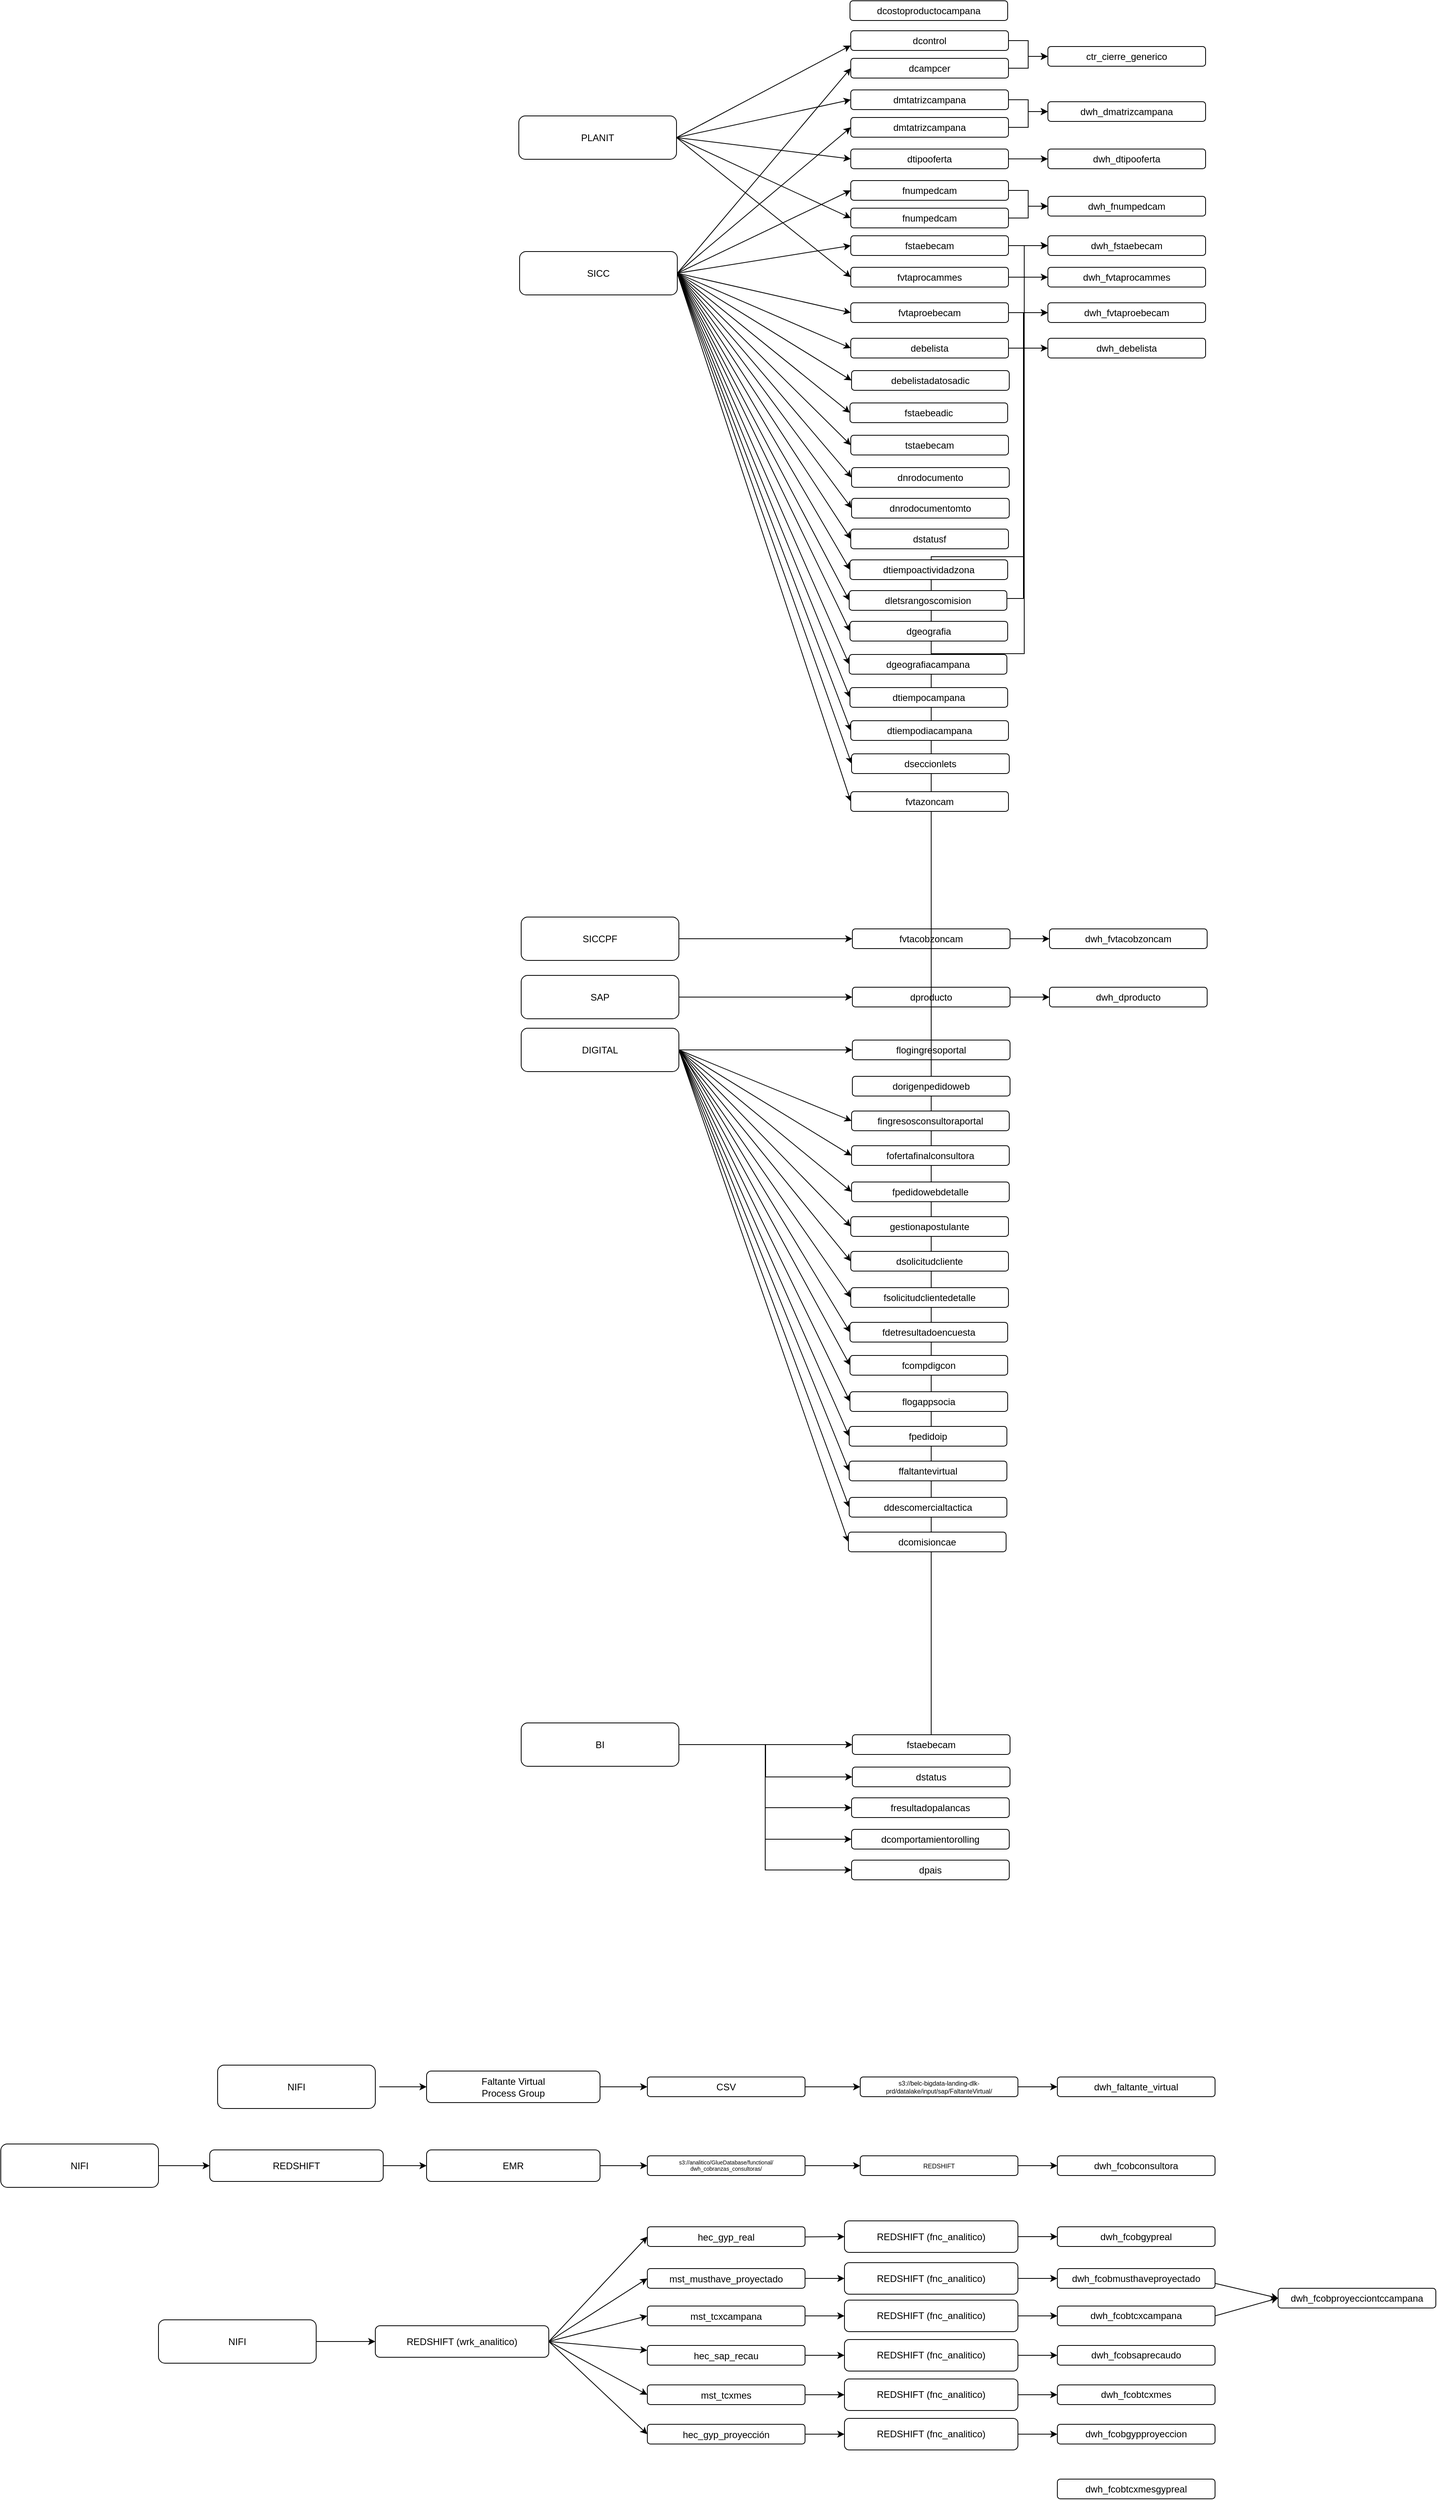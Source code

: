 <mxfile version="14.8.6" type="github">
  <diagram id="RJxsOXgO0sxVtNs_DjP9" name="Page-1">
    <mxGraphModel dx="3122" dy="1894" grid="0" gridSize="10" guides="0" tooltips="1" connect="1" arrows="1" fold="1" page="1" pageScale="1" pageWidth="850" pageHeight="1100" math="0" shadow="0">
      <root>
        <mxCell id="0" />
        <mxCell id="1" parent="0" />
        <mxCell id="1wuUmruYXVWHmOODGOpv-1" value="ctr_cierre_generico" style="rounded=1;whiteSpace=wrap;html=1;" parent="1" vertex="1">
          <mxGeometry x="430" y="20" width="200" height="25" as="geometry" />
        </mxCell>
        <mxCell id="1wuUmruYXVWHmOODGOpv-2" value="dwh_dmatrizcampana" style="rounded=1;whiteSpace=wrap;html=1;" parent="1" vertex="1">
          <mxGeometry x="430" y="90" width="200" height="25" as="geometry" />
        </mxCell>
        <mxCell id="1wuUmruYXVWHmOODGOpv-3" value="dwh_dproducto" style="rounded=1;whiteSpace=wrap;html=1;" parent="1" vertex="1">
          <mxGeometry x="432" y="1213" width="200" height="25" as="geometry" />
        </mxCell>
        <mxCell id="1wuUmruYXVWHmOODGOpv-4" value="dwh_dtipooferta" style="rounded=1;whiteSpace=wrap;html=1;" parent="1" vertex="1">
          <mxGeometry x="430" y="150" width="200" height="25" as="geometry" />
        </mxCell>
        <mxCell id="1wuUmruYXVWHmOODGOpv-5" value="dwh_faltante_virtual" style="rounded=1;whiteSpace=wrap;html=1;" parent="1" vertex="1">
          <mxGeometry x="442" y="2595" width="200" height="25" as="geometry" />
        </mxCell>
        <mxCell id="1wuUmruYXVWHmOODGOpv-6" value="dwh_fcobconsultora" style="rounded=1;whiteSpace=wrap;html=1;" parent="1" vertex="1">
          <mxGeometry x="442" y="2695" width="200" height="25" as="geometry" />
        </mxCell>
        <mxCell id="1wuUmruYXVWHmOODGOpv-8" value="dwh_fcobgypreal" style="rounded=1;whiteSpace=wrap;html=1;" parent="1" vertex="1">
          <mxGeometry x="442" y="2785" width="200" height="25" as="geometry" />
        </mxCell>
        <mxCell id="1wuUmruYXVWHmOODGOpv-9" value="dwh_fcobgypproyeccion" style="rounded=1;whiteSpace=wrap;html=1;" parent="1" vertex="1">
          <mxGeometry x="442" y="3035.5" width="200" height="25" as="geometry" />
        </mxCell>
        <mxCell id="1wuUmruYXVWHmOODGOpv-114" style="edgeStyle=none;rounded=0;orthogonalLoop=1;jettySize=auto;html=1;entryX=0;entryY=0.5;entryDx=0;entryDy=0;fontSize=12;exitX=1;exitY=0.75;exitDx=0;exitDy=0;" parent="1" source="1wuUmruYXVWHmOODGOpv-10" target="1wuUmruYXVWHmOODGOpv-12" edge="1">
          <mxGeometry relative="1" as="geometry" />
        </mxCell>
        <mxCell id="1wuUmruYXVWHmOODGOpv-10" value="dwh_fcobmusthaveproyectado" style="rounded=1;whiteSpace=wrap;html=1;" parent="1" vertex="1">
          <mxGeometry x="442" y="2838" width="200" height="25" as="geometry" />
        </mxCell>
        <mxCell id="1wuUmruYXVWHmOODGOpv-12" value="dwh_fcobproyecciontccampana" style="rounded=1;whiteSpace=wrap;html=1;" parent="1" vertex="1">
          <mxGeometry x="722" y="2863" width="200" height="25" as="geometry" />
        </mxCell>
        <mxCell id="1wuUmruYXVWHmOODGOpv-13" value="dwh_fcobsaprecaudo" style="rounded=1;whiteSpace=wrap;html=1;" parent="1" vertex="1">
          <mxGeometry x="442" y="2935.5" width="200" height="25" as="geometry" />
        </mxCell>
        <mxCell id="1wuUmruYXVWHmOODGOpv-113" style="edgeStyle=none;rounded=0;orthogonalLoop=1;jettySize=auto;html=1;entryX=0;entryY=0.5;entryDx=0;entryDy=0;fontSize=12;exitX=1;exitY=0.5;exitDx=0;exitDy=0;" parent="1" source="1wuUmruYXVWHmOODGOpv-15" target="1wuUmruYXVWHmOODGOpv-12" edge="1">
          <mxGeometry relative="1" as="geometry" />
        </mxCell>
        <mxCell id="1wuUmruYXVWHmOODGOpv-15" value="dwh_fcobtcxcampana" style="rounded=1;whiteSpace=wrap;html=1;" parent="1" vertex="1">
          <mxGeometry x="442" y="2885.5" width="200" height="25" as="geometry" />
        </mxCell>
        <mxCell id="1wuUmruYXVWHmOODGOpv-17" value="dwh_fcobtcxmes" style="rounded=1;whiteSpace=wrap;html=1;" parent="1" vertex="1">
          <mxGeometry x="442" y="2985.5" width="200" height="25" as="geometry" />
        </mxCell>
        <mxCell id="1wuUmruYXVWHmOODGOpv-18" value="dwh_fcobtcxmesgypreal" style="rounded=1;whiteSpace=wrap;html=1;" parent="1" vertex="1">
          <mxGeometry x="442" y="3105" width="200" height="25" as="geometry" />
        </mxCell>
        <mxCell id="1wuUmruYXVWHmOODGOpv-19" value="dwh_fnumpedcam" style="rounded=1;whiteSpace=wrap;html=1;" parent="1" vertex="1">
          <mxGeometry x="430" y="210" width="200" height="25" as="geometry" />
        </mxCell>
        <mxCell id="1wuUmruYXVWHmOODGOpv-20" value="dwh_fstaebecam" style="rounded=1;whiteSpace=wrap;html=1;" parent="1" vertex="1">
          <mxGeometry x="430" y="260" width="200" height="25" as="geometry" />
        </mxCell>
        <mxCell id="1wuUmruYXVWHmOODGOpv-21" value="dwh_fvtaprocammes" style="rounded=1;whiteSpace=wrap;html=1;" parent="1" vertex="1">
          <mxGeometry x="430" y="300" width="200" height="25" as="geometry" />
        </mxCell>
        <mxCell id="1wuUmruYXVWHmOODGOpv-22" value="dwh_fvtaproebecam" style="rounded=1;whiteSpace=wrap;html=1;" parent="1" vertex="1">
          <mxGeometry x="430" y="345" width="200" height="25" as="geometry" />
        </mxCell>
        <mxCell id="1wuUmruYXVWHmOODGOpv-30" style="edgeStyle=orthogonalEdgeStyle;rounded=0;orthogonalLoop=1;jettySize=auto;html=1;entryX=0;entryY=0.5;entryDx=0;entryDy=0;" parent="1" source="1wuUmruYXVWHmOODGOpv-24" target="1wuUmruYXVWHmOODGOpv-1" edge="1">
          <mxGeometry relative="1" as="geometry" />
        </mxCell>
        <mxCell id="1wuUmruYXVWHmOODGOpv-24" value="dcontrol" style="rounded=1;whiteSpace=wrap;html=1;" parent="1" vertex="1">
          <mxGeometry x="180" width="200" height="25" as="geometry" />
        </mxCell>
        <mxCell id="1wuUmruYXVWHmOODGOpv-31" style="edgeStyle=orthogonalEdgeStyle;rounded=0;orthogonalLoop=1;jettySize=auto;html=1;entryX=0;entryY=0.5;entryDx=0;entryDy=0;" parent="1" source="1wuUmruYXVWHmOODGOpv-25" target="1wuUmruYXVWHmOODGOpv-1" edge="1">
          <mxGeometry relative="1" as="geometry">
            <mxPoint x="420" y="48" as="targetPoint" />
          </mxGeometry>
        </mxCell>
        <mxCell id="1wuUmruYXVWHmOODGOpv-25" value="dcampcer" style="rounded=1;whiteSpace=wrap;html=1;" parent="1" vertex="1">
          <mxGeometry x="180" y="35" width="200" height="25" as="geometry" />
        </mxCell>
        <mxCell id="1wuUmruYXVWHmOODGOpv-47" style="edgeStyle=none;rounded=0;orthogonalLoop=1;jettySize=auto;html=1;entryX=0;entryY=0.75;entryDx=0;entryDy=0;exitX=1;exitY=0.5;exitDx=0;exitDy=0;" parent="1" source="1wuUmruYXVWHmOODGOpv-26" target="1wuUmruYXVWHmOODGOpv-24" edge="1">
          <mxGeometry relative="1" as="geometry" />
        </mxCell>
        <mxCell id="1wuUmruYXVWHmOODGOpv-48" style="edgeStyle=none;rounded=0;orthogonalLoop=1;jettySize=auto;html=1;entryX=0;entryY=0.5;entryDx=0;entryDy=0;exitX=1;exitY=0.5;exitDx=0;exitDy=0;" parent="1" source="1wuUmruYXVWHmOODGOpv-26" target="1wuUmruYXVWHmOODGOpv-27" edge="1">
          <mxGeometry relative="1" as="geometry" />
        </mxCell>
        <mxCell id="1wuUmruYXVWHmOODGOpv-49" style="edgeStyle=none;rounded=0;orthogonalLoop=1;jettySize=auto;html=1;entryX=0;entryY=0.5;entryDx=0;entryDy=0;exitX=1;exitY=0.5;exitDx=0;exitDy=0;" parent="1" source="1wuUmruYXVWHmOODGOpv-26" target="1wuUmruYXVWHmOODGOpv-29" edge="1">
          <mxGeometry relative="1" as="geometry" />
        </mxCell>
        <mxCell id="1wuUmruYXVWHmOODGOpv-50" style="edgeStyle=none;rounded=0;orthogonalLoop=1;jettySize=auto;html=1;entryX=0;entryY=0.5;entryDx=0;entryDy=0;exitX=1;exitY=0.5;exitDx=0;exitDy=0;" parent="1" source="1wuUmruYXVWHmOODGOpv-26" target="1wuUmruYXVWHmOODGOpv-37" edge="1">
          <mxGeometry relative="1" as="geometry" />
        </mxCell>
        <mxCell id="1wuUmruYXVWHmOODGOpv-51" style="edgeStyle=none;rounded=0;orthogonalLoop=1;jettySize=auto;html=1;entryX=0;entryY=0.5;entryDx=0;entryDy=0;exitX=1;exitY=0.5;exitDx=0;exitDy=0;" parent="1" source="1wuUmruYXVWHmOODGOpv-26" target="1wuUmruYXVWHmOODGOpv-43" edge="1">
          <mxGeometry relative="1" as="geometry" />
        </mxCell>
        <mxCell id="1wuUmruYXVWHmOODGOpv-26" value="PLANIT" style="rounded=1;whiteSpace=wrap;html=1;" parent="1" vertex="1">
          <mxGeometry x="-241" y="108" width="200" height="55" as="geometry" />
        </mxCell>
        <mxCell id="1wuUmruYXVWHmOODGOpv-32" style="edgeStyle=orthogonalEdgeStyle;rounded=0;orthogonalLoop=1;jettySize=auto;html=1;entryX=0;entryY=0.5;entryDx=0;entryDy=0;" parent="1" source="1wuUmruYXVWHmOODGOpv-27" target="1wuUmruYXVWHmOODGOpv-2" edge="1">
          <mxGeometry relative="1" as="geometry" />
        </mxCell>
        <mxCell id="1wuUmruYXVWHmOODGOpv-27" value="dmtatrizcampana" style="rounded=1;whiteSpace=wrap;html=1;" parent="1" vertex="1">
          <mxGeometry x="180" y="75" width="200" height="25" as="geometry" />
        </mxCell>
        <mxCell id="1wuUmruYXVWHmOODGOpv-34" style="edgeStyle=orthogonalEdgeStyle;rounded=0;orthogonalLoop=1;jettySize=auto;html=1;entryX=0;entryY=0.5;entryDx=0;entryDy=0;" parent="1" source="1wuUmruYXVWHmOODGOpv-28" target="1wuUmruYXVWHmOODGOpv-2" edge="1">
          <mxGeometry relative="1" as="geometry" />
        </mxCell>
        <mxCell id="1wuUmruYXVWHmOODGOpv-28" value="dmtatrizcampana" style="rounded=1;whiteSpace=wrap;html=1;" parent="1" vertex="1">
          <mxGeometry x="180" y="110" width="200" height="25" as="geometry" />
        </mxCell>
        <mxCell id="1wuUmruYXVWHmOODGOpv-35" value="" style="edgeStyle=orthogonalEdgeStyle;rounded=0;orthogonalLoop=1;jettySize=auto;html=1;" parent="1" source="1wuUmruYXVWHmOODGOpv-29" target="1wuUmruYXVWHmOODGOpv-4" edge="1">
          <mxGeometry relative="1" as="geometry" />
        </mxCell>
        <mxCell id="1wuUmruYXVWHmOODGOpv-29" value="dtipooferta" style="rounded=1;whiteSpace=wrap;html=1;" parent="1" vertex="1">
          <mxGeometry x="180" y="150" width="200" height="25" as="geometry" />
        </mxCell>
        <mxCell id="1wuUmruYXVWHmOODGOpv-38" style="edgeStyle=orthogonalEdgeStyle;rounded=0;orthogonalLoop=1;jettySize=auto;html=1;entryX=0;entryY=0.5;entryDx=0;entryDy=0;" parent="1" source="1wuUmruYXVWHmOODGOpv-36" target="1wuUmruYXVWHmOODGOpv-19" edge="1">
          <mxGeometry relative="1" as="geometry" />
        </mxCell>
        <mxCell id="1wuUmruYXVWHmOODGOpv-36" value="fnumpedcam" style="rounded=1;whiteSpace=wrap;html=1;" parent="1" vertex="1">
          <mxGeometry x="180" y="190" width="200" height="25" as="geometry" />
        </mxCell>
        <mxCell id="1wuUmruYXVWHmOODGOpv-40" style="edgeStyle=orthogonalEdgeStyle;rounded=0;orthogonalLoop=1;jettySize=auto;html=1;entryX=0;entryY=0.5;entryDx=0;entryDy=0;" parent="1" source="1wuUmruYXVWHmOODGOpv-37" target="1wuUmruYXVWHmOODGOpv-19" edge="1">
          <mxGeometry relative="1" as="geometry" />
        </mxCell>
        <mxCell id="1wuUmruYXVWHmOODGOpv-37" value="fnumpedcam" style="rounded=1;whiteSpace=wrap;html=1;" parent="1" vertex="1">
          <mxGeometry x="180" y="225" width="200" height="25" as="geometry" />
        </mxCell>
        <mxCell id="1wuUmruYXVWHmOODGOpv-42" style="edgeStyle=orthogonalEdgeStyle;rounded=0;orthogonalLoop=1;jettySize=auto;html=1;entryX=0;entryY=0.5;entryDx=0;entryDy=0;" parent="1" source="1wuUmruYXVWHmOODGOpv-41" target="1wuUmruYXVWHmOODGOpv-20" edge="1">
          <mxGeometry relative="1" as="geometry" />
        </mxCell>
        <mxCell id="1wuUmruYXVWHmOODGOpv-41" value="fstaebecam" style="rounded=1;whiteSpace=wrap;html=1;" parent="1" vertex="1">
          <mxGeometry x="180" y="260" width="200" height="25" as="geometry" />
        </mxCell>
        <mxCell id="1wuUmruYXVWHmOODGOpv-44" style="edgeStyle=orthogonalEdgeStyle;rounded=0;orthogonalLoop=1;jettySize=auto;html=1;entryX=0;entryY=0.5;entryDx=0;entryDy=0;" parent="1" source="1wuUmruYXVWHmOODGOpv-43" target="1wuUmruYXVWHmOODGOpv-21" edge="1">
          <mxGeometry relative="1" as="geometry" />
        </mxCell>
        <mxCell id="1wuUmruYXVWHmOODGOpv-43" value="fvtaprocammes" style="rounded=1;whiteSpace=wrap;html=1;" parent="1" vertex="1">
          <mxGeometry x="180" y="300" width="200" height="25" as="geometry" />
        </mxCell>
        <mxCell id="1wuUmruYXVWHmOODGOpv-46" style="edgeStyle=orthogonalEdgeStyle;rounded=0;orthogonalLoop=1;jettySize=auto;html=1;entryX=0;entryY=0.5;entryDx=0;entryDy=0;" parent="1" source="1wuUmruYXVWHmOODGOpv-45" target="1wuUmruYXVWHmOODGOpv-22" edge="1">
          <mxGeometry relative="1" as="geometry" />
        </mxCell>
        <mxCell id="1wuUmruYXVWHmOODGOpv-45" value="fvtaproebecam" style="rounded=1;whiteSpace=wrap;html=1;" parent="1" vertex="1">
          <mxGeometry x="180" y="345" width="200" height="25" as="geometry" />
        </mxCell>
        <mxCell id="HZBKHrXU-gOTQcwhLFMI-15" style="rounded=0;orthogonalLoop=1;jettySize=auto;html=1;entryX=0;entryY=0.5;entryDx=0;entryDy=0;exitX=1;exitY=0.5;exitDx=0;exitDy=0;" edge="1" parent="1" source="1wuUmruYXVWHmOODGOpv-52" target="HZBKHrXU-gOTQcwhLFMI-14">
          <mxGeometry relative="1" as="geometry" />
        </mxCell>
        <mxCell id="HZBKHrXU-gOTQcwhLFMI-17" style="rounded=0;orthogonalLoop=1;jettySize=auto;html=1;entryX=0;entryY=0.5;entryDx=0;entryDy=0;exitX=1;exitY=0.5;exitDx=0;exitDy=0;" edge="1" parent="1" source="1wuUmruYXVWHmOODGOpv-52" target="HZBKHrXU-gOTQcwhLFMI-16">
          <mxGeometry relative="1" as="geometry" />
        </mxCell>
        <mxCell id="HZBKHrXU-gOTQcwhLFMI-20" style="rounded=0;orthogonalLoop=1;jettySize=auto;html=1;entryX=0;entryY=0.5;entryDx=0;entryDy=0;exitX=1;exitY=0.5;exitDx=0;exitDy=0;" edge="1" parent="1" source="1wuUmruYXVWHmOODGOpv-52" target="HZBKHrXU-gOTQcwhLFMI-18">
          <mxGeometry relative="1" as="geometry" />
        </mxCell>
        <mxCell id="HZBKHrXU-gOTQcwhLFMI-21" style="rounded=0;orthogonalLoop=1;jettySize=auto;html=1;entryX=0;entryY=0.5;entryDx=0;entryDy=0;exitX=1;exitY=0.5;exitDx=0;exitDy=0;" edge="1" parent="1" source="1wuUmruYXVWHmOODGOpv-52" target="HZBKHrXU-gOTQcwhLFMI-19">
          <mxGeometry relative="1" as="geometry" />
        </mxCell>
        <mxCell id="HZBKHrXU-gOTQcwhLFMI-23" style="rounded=0;orthogonalLoop=1;jettySize=auto;html=1;entryX=0;entryY=0.5;entryDx=0;entryDy=0;exitX=1;exitY=0.5;exitDx=0;exitDy=0;" edge="1" parent="1" source="1wuUmruYXVWHmOODGOpv-52" target="HZBKHrXU-gOTQcwhLFMI-22">
          <mxGeometry relative="1" as="geometry" />
        </mxCell>
        <mxCell id="HZBKHrXU-gOTQcwhLFMI-25" style="rounded=0;orthogonalLoop=1;jettySize=auto;html=1;entryX=0;entryY=0.5;entryDx=0;entryDy=0;exitX=1;exitY=0.5;exitDx=0;exitDy=0;" edge="1" parent="1" source="1wuUmruYXVWHmOODGOpv-52" target="HZBKHrXU-gOTQcwhLFMI-24">
          <mxGeometry relative="1" as="geometry" />
        </mxCell>
        <mxCell id="HZBKHrXU-gOTQcwhLFMI-27" style="rounded=0;orthogonalLoop=1;jettySize=auto;html=1;entryX=0;entryY=0.5;entryDx=0;entryDy=0;exitX=1;exitY=0.5;exitDx=0;exitDy=0;" edge="1" parent="1" source="1wuUmruYXVWHmOODGOpv-52" target="HZBKHrXU-gOTQcwhLFMI-26">
          <mxGeometry relative="1" as="geometry" />
        </mxCell>
        <mxCell id="HZBKHrXU-gOTQcwhLFMI-29" style="rounded=0;orthogonalLoop=1;jettySize=auto;html=1;entryX=0;entryY=0.5;entryDx=0;entryDy=0;exitX=1;exitY=0.5;exitDx=0;exitDy=0;" edge="1" parent="1" source="1wuUmruYXVWHmOODGOpv-52" target="HZBKHrXU-gOTQcwhLFMI-28">
          <mxGeometry relative="1" as="geometry" />
        </mxCell>
        <mxCell id="HZBKHrXU-gOTQcwhLFMI-31" style="rounded=0;orthogonalLoop=1;jettySize=auto;html=1;entryX=0;entryY=0.5;entryDx=0;entryDy=0;exitX=1;exitY=0.5;exitDx=0;exitDy=0;" edge="1" parent="1" source="1wuUmruYXVWHmOODGOpv-52" target="HZBKHrXU-gOTQcwhLFMI-30">
          <mxGeometry relative="1" as="geometry" />
        </mxCell>
        <mxCell id="HZBKHrXU-gOTQcwhLFMI-33" style="rounded=0;orthogonalLoop=1;jettySize=auto;html=1;entryX=0;entryY=0.5;entryDx=0;entryDy=0;exitX=1;exitY=0.5;exitDx=0;exitDy=0;" edge="1" parent="1" source="1wuUmruYXVWHmOODGOpv-52" target="HZBKHrXU-gOTQcwhLFMI-32">
          <mxGeometry relative="1" as="geometry" />
        </mxCell>
        <mxCell id="HZBKHrXU-gOTQcwhLFMI-35" style="rounded=0;orthogonalLoop=1;jettySize=auto;html=1;entryX=0;entryY=0.5;entryDx=0;entryDy=0;exitX=1;exitY=0.5;exitDx=0;exitDy=0;" edge="1" parent="1" source="1wuUmruYXVWHmOODGOpv-52" target="HZBKHrXU-gOTQcwhLFMI-34">
          <mxGeometry relative="1" as="geometry" />
        </mxCell>
        <mxCell id="HZBKHrXU-gOTQcwhLFMI-37" style="rounded=0;orthogonalLoop=1;jettySize=auto;html=1;entryX=0;entryY=0.5;entryDx=0;entryDy=0;exitX=1;exitY=0.5;exitDx=0;exitDy=0;" edge="1" parent="1" source="1wuUmruYXVWHmOODGOpv-52" target="HZBKHrXU-gOTQcwhLFMI-36">
          <mxGeometry relative="1" as="geometry" />
        </mxCell>
        <mxCell id="HZBKHrXU-gOTQcwhLFMI-39" style="rounded=0;orthogonalLoop=1;jettySize=auto;html=1;entryX=0;entryY=0.5;entryDx=0;entryDy=0;exitX=1;exitY=0.5;exitDx=0;exitDy=0;" edge="1" parent="1" source="1wuUmruYXVWHmOODGOpv-52" target="HZBKHrXU-gOTQcwhLFMI-38">
          <mxGeometry relative="1" as="geometry" />
        </mxCell>
        <mxCell id="HZBKHrXU-gOTQcwhLFMI-41" style="rounded=0;orthogonalLoop=1;jettySize=auto;html=1;entryX=0;entryY=0.5;entryDx=0;entryDy=0;exitX=1;exitY=0.5;exitDx=0;exitDy=0;" edge="1" parent="1" source="1wuUmruYXVWHmOODGOpv-52" target="HZBKHrXU-gOTQcwhLFMI-40">
          <mxGeometry relative="1" as="geometry" />
        </mxCell>
        <mxCell id="HZBKHrXU-gOTQcwhLFMI-43" style="rounded=0;orthogonalLoop=1;jettySize=auto;html=1;entryX=0;entryY=0.5;entryDx=0;entryDy=0;exitX=1;exitY=0.5;exitDx=0;exitDy=0;" edge="1" parent="1" source="1wuUmruYXVWHmOODGOpv-52" target="1wuUmruYXVWHmOODGOpv-25">
          <mxGeometry relative="1" as="geometry" />
        </mxCell>
        <mxCell id="HZBKHrXU-gOTQcwhLFMI-44" style="rounded=0;orthogonalLoop=1;jettySize=auto;html=1;entryX=0;entryY=0.5;entryDx=0;entryDy=0;exitX=1;exitY=0.5;exitDx=0;exitDy=0;" edge="1" parent="1" source="1wuUmruYXVWHmOODGOpv-52" target="1wuUmruYXVWHmOODGOpv-28">
          <mxGeometry relative="1" as="geometry" />
        </mxCell>
        <mxCell id="HZBKHrXU-gOTQcwhLFMI-45" style="rounded=0;orthogonalLoop=1;jettySize=auto;html=1;entryX=0;entryY=0.5;entryDx=0;entryDy=0;exitX=1;exitY=0.5;exitDx=0;exitDy=0;" edge="1" parent="1" source="1wuUmruYXVWHmOODGOpv-52" target="1wuUmruYXVWHmOODGOpv-36">
          <mxGeometry relative="1" as="geometry" />
        </mxCell>
        <mxCell id="HZBKHrXU-gOTQcwhLFMI-46" style="rounded=0;orthogonalLoop=1;jettySize=auto;html=1;entryX=0;entryY=0.5;entryDx=0;entryDy=0;exitX=1;exitY=0.5;exitDx=0;exitDy=0;" edge="1" parent="1" source="1wuUmruYXVWHmOODGOpv-52" target="1wuUmruYXVWHmOODGOpv-41">
          <mxGeometry relative="1" as="geometry" />
        </mxCell>
        <mxCell id="HZBKHrXU-gOTQcwhLFMI-47" style="rounded=0;orthogonalLoop=1;jettySize=auto;html=1;entryX=0;entryY=0.5;entryDx=0;entryDy=0;exitX=1;exitY=0.5;exitDx=0;exitDy=0;" edge="1" parent="1" source="1wuUmruYXVWHmOODGOpv-52" target="1wuUmruYXVWHmOODGOpv-45">
          <mxGeometry relative="1" as="geometry" />
        </mxCell>
        <mxCell id="HZBKHrXU-gOTQcwhLFMI-48" style="rounded=0;orthogonalLoop=1;jettySize=auto;html=1;entryX=0;entryY=0.5;entryDx=0;entryDy=0;exitX=1;exitY=0.5;exitDx=0;exitDy=0;" edge="1" parent="1" source="1wuUmruYXVWHmOODGOpv-52" target="1wuUmruYXVWHmOODGOpv-88">
          <mxGeometry relative="1" as="geometry" />
        </mxCell>
        <mxCell id="1wuUmruYXVWHmOODGOpv-52" value="SICC" style="rounded=1;whiteSpace=wrap;html=1;" parent="1" vertex="1">
          <mxGeometry x="-240" y="280" width="200" height="55" as="geometry" />
        </mxCell>
        <mxCell id="1wuUmruYXVWHmOODGOpv-61" style="edgeStyle=none;rounded=0;orthogonalLoop=1;jettySize=auto;html=1;entryX=0;entryY=0.5;entryDx=0;entryDy=0;" parent="1" source="1wuUmruYXVWHmOODGOpv-58" target="1wuUmruYXVWHmOODGOpv-59" edge="1">
          <mxGeometry relative="1" as="geometry" />
        </mxCell>
        <mxCell id="1wuUmruYXVWHmOODGOpv-58" value="SAP" style="rounded=1;whiteSpace=wrap;html=1;" parent="1" vertex="1">
          <mxGeometry x="-238" y="1198" width="200" height="55" as="geometry" />
        </mxCell>
        <mxCell id="1wuUmruYXVWHmOODGOpv-60" style="edgeStyle=none;rounded=0;orthogonalLoop=1;jettySize=auto;html=1;entryX=0;entryY=0.5;entryDx=0;entryDy=0;" parent="1" source="1wuUmruYXVWHmOODGOpv-59" target="1wuUmruYXVWHmOODGOpv-3" edge="1">
          <mxGeometry relative="1" as="geometry" />
        </mxCell>
        <mxCell id="1wuUmruYXVWHmOODGOpv-59" value="dproducto" style="rounded=1;whiteSpace=wrap;html=1;" parent="1" vertex="1">
          <mxGeometry x="182" y="1213" width="200" height="25" as="geometry" />
        </mxCell>
        <mxCell id="1wuUmruYXVWHmOODGOpv-71" style="edgeStyle=none;rounded=0;orthogonalLoop=1;jettySize=auto;html=1;entryX=0;entryY=0.5;entryDx=0;entryDy=0;fontSize=12;" parent="1" edge="1">
          <mxGeometry relative="1" as="geometry">
            <mxPoint x="-418" y="2607.5" as="sourcePoint" />
            <mxPoint x="-358" y="2607.5" as="targetPoint" />
          </mxGeometry>
        </mxCell>
        <mxCell id="1wuUmruYXVWHmOODGOpv-62" value="NIFI" style="rounded=1;whiteSpace=wrap;html=1;" parent="1" vertex="1">
          <mxGeometry x="-623" y="2580" width="200" height="55" as="geometry" />
        </mxCell>
        <mxCell id="1wuUmruYXVWHmOODGOpv-66" style="edgeStyle=none;rounded=0;orthogonalLoop=1;jettySize=auto;html=1;entryX=0;entryY=0.5;entryDx=0;entryDy=0;fontSize=8;" parent="1" source="1wuUmruYXVWHmOODGOpv-63" target="1wuUmruYXVWHmOODGOpv-5" edge="1">
          <mxGeometry relative="1" as="geometry" />
        </mxCell>
        <mxCell id="1wuUmruYXVWHmOODGOpv-63" value="s3://belc-bigdata-landing-dlk-prd/datalake/input/sap/FaltanteVirtual/" style="rounded=1;whiteSpace=wrap;html=1;fontSize=8;" parent="1" vertex="1">
          <mxGeometry x="192" y="2595" width="200" height="25" as="geometry" />
        </mxCell>
        <mxCell id="1wuUmruYXVWHmOODGOpv-69" style="edgeStyle=none;rounded=0;orthogonalLoop=1;jettySize=auto;html=1;fontSize=12;" parent="1" target="1wuUmruYXVWHmOODGOpv-67" edge="1">
          <mxGeometry relative="1" as="geometry">
            <mxPoint x="-138" y="2607.5" as="sourcePoint" />
          </mxGeometry>
        </mxCell>
        <mxCell id="1wuUmruYXVWHmOODGOpv-65" value="&lt;div&gt;Faltante Virtual&lt;/div&gt;&lt;div&gt;Process Group&lt;/div&gt;" style="rounded=1;whiteSpace=wrap;html=1;" parent="1" vertex="1">
          <mxGeometry x="-358" y="2587.5" width="220" height="40" as="geometry" />
        </mxCell>
        <mxCell id="1wuUmruYXVWHmOODGOpv-68" style="edgeStyle=none;rounded=0;orthogonalLoop=1;jettySize=auto;html=1;entryX=0;entryY=0.5;entryDx=0;entryDy=0;fontSize=12;" parent="1" source="1wuUmruYXVWHmOODGOpv-67" target="1wuUmruYXVWHmOODGOpv-63" edge="1">
          <mxGeometry relative="1" as="geometry" />
        </mxCell>
        <mxCell id="1wuUmruYXVWHmOODGOpv-67" value="CSV" style="rounded=1;whiteSpace=wrap;html=1;fontSize=12;" parent="1" vertex="1">
          <mxGeometry x="-78" y="2595" width="200" height="25" as="geometry" />
        </mxCell>
        <mxCell id="1wuUmruYXVWHmOODGOpv-78" style="edgeStyle=none;rounded=0;orthogonalLoop=1;jettySize=auto;html=1;entryX=0;entryY=0.5;entryDx=0;entryDy=0;fontSize=12;" parent="1" source="1wuUmruYXVWHmOODGOpv-80" target="1wuUmruYXVWHmOODGOpv-76" edge="1">
          <mxGeometry relative="1" as="geometry" />
        </mxCell>
        <mxCell id="1wuUmruYXVWHmOODGOpv-83" style="edgeStyle=none;rounded=0;orthogonalLoop=1;jettySize=auto;html=1;fontSize=12;entryX=0;entryY=0.5;entryDx=0;entryDy=0;" parent="1" source="1wuUmruYXVWHmOODGOpv-74" target="1wuUmruYXVWHmOODGOpv-80" edge="1">
          <mxGeometry relative="1" as="geometry">
            <mxPoint x="-648" y="2707.5" as="targetPoint" />
          </mxGeometry>
        </mxCell>
        <mxCell id="1wuUmruYXVWHmOODGOpv-74" value="NIFI" style="rounded=1;whiteSpace=wrap;html=1;" parent="1" vertex="1">
          <mxGeometry x="-898" y="2680" width="200" height="55" as="geometry" />
        </mxCell>
        <mxCell id="1wuUmruYXVWHmOODGOpv-98" value="" style="edgeStyle=none;rounded=0;orthogonalLoop=1;jettySize=auto;html=1;fontSize=7;exitX=1;exitY=0.5;exitDx=0;exitDy=0;entryX=0;entryY=0.5;entryDx=0;entryDy=0;" parent="1" source="1wuUmruYXVWHmOODGOpv-75" target="1wuUmruYXVWHmOODGOpv-6" edge="1">
          <mxGeometry relative="1" as="geometry" />
        </mxCell>
        <mxCell id="1wuUmruYXVWHmOODGOpv-75" value="REDSHIFT" style="rounded=1;whiteSpace=wrap;html=1;fontSize=8;" parent="1" vertex="1">
          <mxGeometry x="192" y="2695" width="200" height="25" as="geometry" />
        </mxCell>
        <mxCell id="1wuUmruYXVWHmOODGOpv-79" style="edgeStyle=none;rounded=0;orthogonalLoop=1;jettySize=auto;html=1;entryX=0;entryY=0.5;entryDx=0;entryDy=0;fontSize=12;" parent="1" source="1wuUmruYXVWHmOODGOpv-76" target="1wuUmruYXVWHmOODGOpv-77" edge="1">
          <mxGeometry relative="1" as="geometry" />
        </mxCell>
        <mxCell id="1wuUmruYXVWHmOODGOpv-76" value="EMR" style="rounded=1;whiteSpace=wrap;html=1;" parent="1" vertex="1">
          <mxGeometry x="-358" y="2687.5" width="220" height="40" as="geometry" />
        </mxCell>
        <mxCell id="1wuUmruYXVWHmOODGOpv-84" style="edgeStyle=none;rounded=0;orthogonalLoop=1;jettySize=auto;html=1;entryX=0;entryY=0.5;entryDx=0;entryDy=0;fontSize=7;" parent="1" source="1wuUmruYXVWHmOODGOpv-77" target="1wuUmruYXVWHmOODGOpv-75" edge="1">
          <mxGeometry relative="1" as="geometry" />
        </mxCell>
        <mxCell id="1wuUmruYXVWHmOODGOpv-77" value="s3://analitico/GlueDatabase/functional/&#xa;dwh_cobranzas_consultoras/" style="rounded=1;fontSize=7;labelBorderColor=none;" parent="1" vertex="1">
          <mxGeometry x="-78" y="2695" width="200" height="25" as="geometry" />
        </mxCell>
        <mxCell id="1wuUmruYXVWHmOODGOpv-80" value="REDSHIFT" style="rounded=1;whiteSpace=wrap;html=1;" parent="1" vertex="1">
          <mxGeometry x="-633" y="2687.5" width="220" height="40" as="geometry" />
        </mxCell>
        <mxCell id="1wuUmruYXVWHmOODGOpv-86" value="dwh_debelista" style="rounded=1;whiteSpace=wrap;html=1;" parent="1" vertex="1">
          <mxGeometry x="430" y="390" width="200" height="25" as="geometry" />
        </mxCell>
        <mxCell id="1wuUmruYXVWHmOODGOpv-87" style="edgeStyle=orthogonalEdgeStyle;rounded=0;orthogonalLoop=1;jettySize=auto;html=1;entryX=0;entryY=0.5;entryDx=0;entryDy=0;" parent="1" source="1wuUmruYXVWHmOODGOpv-88" target="1wuUmruYXVWHmOODGOpv-86" edge="1">
          <mxGeometry relative="1" as="geometry" />
        </mxCell>
        <mxCell id="1wuUmruYXVWHmOODGOpv-88" value="debelista" style="rounded=1;whiteSpace=wrap;html=1;" parent="1" vertex="1">
          <mxGeometry x="180" y="390" width="200" height="25" as="geometry" />
        </mxCell>
        <mxCell id="1wuUmruYXVWHmOODGOpv-99" style="edgeStyle=none;rounded=0;orthogonalLoop=1;jettySize=auto;html=1;entryX=0;entryY=0.5;entryDx=0;entryDy=0;fontSize=12;exitX=1;exitY=0.5;exitDx=0;exitDy=0;" parent="1" source="1wuUmruYXVWHmOODGOpv-107" target="1wuUmruYXVWHmOODGOpv-108" edge="1">
          <mxGeometry relative="1" as="geometry">
            <mxPoint x="-108" y="2797.5" as="targetPoint" />
          </mxGeometry>
        </mxCell>
        <mxCell id="1wuUmruYXVWHmOODGOpv-100" style="edgeStyle=none;rounded=0;orthogonalLoop=1;jettySize=auto;html=1;fontSize=12;entryX=0;entryY=0.5;entryDx=0;entryDy=0;exitX=1;exitY=0.5;exitDx=0;exitDy=0;" parent="1" source="1wuUmruYXVWHmOODGOpv-101" target="1wuUmruYXVWHmOODGOpv-107" edge="1">
          <mxGeometry relative="1" as="geometry">
            <mxPoint x="-398" y="2797.5" as="targetPoint" />
          </mxGeometry>
        </mxCell>
        <mxCell id="1wuUmruYXVWHmOODGOpv-101" value="NIFI" style="rounded=1;whiteSpace=wrap;html=1;" parent="1" vertex="1">
          <mxGeometry x="-698" y="2903" width="200" height="55" as="geometry" />
        </mxCell>
        <mxCell id="1wuUmruYXVWHmOODGOpv-103" style="edgeStyle=none;rounded=0;orthogonalLoop=1;jettySize=auto;html=1;entryX=0;entryY=0.5;entryDx=0;entryDy=0;fontSize=12;" parent="1" edge="1">
          <mxGeometry relative="1" as="geometry">
            <mxPoint x="102" y="2798" as="sourcePoint" />
            <mxPoint x="172" y="2797.5" as="targetPoint" />
          </mxGeometry>
        </mxCell>
        <mxCell id="1wuUmruYXVWHmOODGOpv-138" style="edgeStyle=none;rounded=0;orthogonalLoop=1;jettySize=auto;html=1;entryX=0;entryY=0.5;entryDx=0;entryDy=0;fontSize=12;exitX=1;exitY=0.5;exitDx=0;exitDy=0;" parent="1" source="1wuUmruYXVWHmOODGOpv-107" target="1wuUmruYXVWHmOODGOpv-115" edge="1">
          <mxGeometry relative="1" as="geometry" />
        </mxCell>
        <mxCell id="1wuUmruYXVWHmOODGOpv-139" style="edgeStyle=none;rounded=0;orthogonalLoop=1;jettySize=auto;html=1;entryX=0;entryY=0.5;entryDx=0;entryDy=0;fontSize=12;exitX=1;exitY=0.5;exitDx=0;exitDy=0;" parent="1" source="1wuUmruYXVWHmOODGOpv-107" target="1wuUmruYXVWHmOODGOpv-120" edge="1">
          <mxGeometry relative="1" as="geometry" />
        </mxCell>
        <mxCell id="1wuUmruYXVWHmOODGOpv-140" style="edgeStyle=none;rounded=0;orthogonalLoop=1;jettySize=auto;html=1;entryX=0;entryY=0.25;entryDx=0;entryDy=0;fontSize=12;exitX=1;exitY=0.5;exitDx=0;exitDy=0;" parent="1" source="1wuUmruYXVWHmOODGOpv-107" target="1wuUmruYXVWHmOODGOpv-127" edge="1">
          <mxGeometry relative="1" as="geometry" />
        </mxCell>
        <mxCell id="1wuUmruYXVWHmOODGOpv-141" style="edgeStyle=none;rounded=0;orthogonalLoop=1;jettySize=auto;html=1;entryX=0;entryY=0.5;entryDx=0;entryDy=0;fontSize=12;exitX=1;exitY=0.5;exitDx=0;exitDy=0;" parent="1" source="1wuUmruYXVWHmOODGOpv-107" target="1wuUmruYXVWHmOODGOpv-131" edge="1">
          <mxGeometry relative="1" as="geometry">
            <mxPoint x="-188" y="2928" as="sourcePoint" />
          </mxGeometry>
        </mxCell>
        <mxCell id="1wuUmruYXVWHmOODGOpv-142" style="edgeStyle=none;rounded=0;orthogonalLoop=1;jettySize=auto;html=1;entryX=0;entryY=0.5;entryDx=0;entryDy=0;fontSize=12;exitX=1;exitY=0.5;exitDx=0;exitDy=0;" parent="1" source="1wuUmruYXVWHmOODGOpv-107" target="1wuUmruYXVWHmOODGOpv-135" edge="1">
          <mxGeometry relative="1" as="geometry" />
        </mxCell>
        <mxCell id="1wuUmruYXVWHmOODGOpv-107" value="REDSHIFT (wrk_analitico)" style="rounded=1;whiteSpace=wrap;html=1;" parent="1" vertex="1">
          <mxGeometry x="-423" y="2910.5" width="220" height="40" as="geometry" />
        </mxCell>
        <mxCell id="1wuUmruYXVWHmOODGOpv-108" value="hec_gyp_real" style="rounded=1;fontSize=12;labelBorderColor=none;" parent="1" vertex="1">
          <mxGeometry x="-78" y="2785" width="200" height="25" as="geometry" />
        </mxCell>
        <mxCell id="1wuUmruYXVWHmOODGOpv-112" style="edgeStyle=none;rounded=0;orthogonalLoop=1;jettySize=auto;html=1;entryX=0;entryY=0.5;entryDx=0;entryDy=0;fontSize=12;" parent="1" source="1wuUmruYXVWHmOODGOpv-111" target="1wuUmruYXVWHmOODGOpv-8" edge="1">
          <mxGeometry relative="1" as="geometry" />
        </mxCell>
        <mxCell id="1wuUmruYXVWHmOODGOpv-111" value="REDSHIFT (fnc_analitico)" style="rounded=1;whiteSpace=wrap;html=1;" parent="1" vertex="1">
          <mxGeometry x="172" y="2777.5" width="220" height="40" as="geometry" />
        </mxCell>
        <mxCell id="1wuUmruYXVWHmOODGOpv-117" style="edgeStyle=none;rounded=0;orthogonalLoop=1;jettySize=auto;html=1;entryX=0;entryY=0.5;entryDx=0;entryDy=0;fontSize=12;" parent="1" source="1wuUmruYXVWHmOODGOpv-115" target="1wuUmruYXVWHmOODGOpv-116" edge="1">
          <mxGeometry relative="1" as="geometry" />
        </mxCell>
        <mxCell id="1wuUmruYXVWHmOODGOpv-115" value="mst_musthave_proyectado" style="rounded=1;fontSize=12;labelBackgroundColor=none;labelBorderColor=none;" parent="1" vertex="1">
          <mxGeometry x="-78" y="2838" width="200" height="25" as="geometry" />
        </mxCell>
        <mxCell id="1wuUmruYXVWHmOODGOpv-118" style="edgeStyle=none;rounded=0;orthogonalLoop=1;jettySize=auto;html=1;entryX=0;entryY=0.5;entryDx=0;entryDy=0;fontSize=12;" parent="1" source="1wuUmruYXVWHmOODGOpv-116" target="1wuUmruYXVWHmOODGOpv-10" edge="1">
          <mxGeometry relative="1" as="geometry" />
        </mxCell>
        <mxCell id="1wuUmruYXVWHmOODGOpv-116" value="REDSHIFT (fnc_analitico)" style="rounded=1;whiteSpace=wrap;html=1;" parent="1" vertex="1">
          <mxGeometry x="172" y="2830.5" width="220" height="40" as="geometry" />
        </mxCell>
        <mxCell id="1wuUmruYXVWHmOODGOpv-119" style="edgeStyle=none;rounded=0;orthogonalLoop=1;jettySize=auto;html=1;entryX=0;entryY=0.5;entryDx=0;entryDy=0;fontSize=12;" parent="1" source="1wuUmruYXVWHmOODGOpv-120" target="1wuUmruYXVWHmOODGOpv-122" edge="1">
          <mxGeometry relative="1" as="geometry" />
        </mxCell>
        <mxCell id="1wuUmruYXVWHmOODGOpv-120" value="mst_tcxcampana" style="rounded=1;fontSize=12;labelBackgroundColor=none;labelBorderColor=none;" parent="1" vertex="1">
          <mxGeometry x="-78" y="2885.5" width="200" height="25" as="geometry" />
        </mxCell>
        <mxCell id="1wuUmruYXVWHmOODGOpv-121" style="edgeStyle=none;rounded=0;orthogonalLoop=1;jettySize=auto;html=1;entryX=0;entryY=0.5;entryDx=0;entryDy=0;fontSize=12;" parent="1" source="1wuUmruYXVWHmOODGOpv-122" edge="1">
          <mxGeometry relative="1" as="geometry">
            <mxPoint x="442" y="2898" as="targetPoint" />
          </mxGeometry>
        </mxCell>
        <mxCell id="1wuUmruYXVWHmOODGOpv-122" value="REDSHIFT (fnc_analitico)" style="rounded=1;whiteSpace=wrap;html=1;" parent="1" vertex="1">
          <mxGeometry x="172" y="2878" width="220" height="40" as="geometry" />
        </mxCell>
        <mxCell id="1wuUmruYXVWHmOODGOpv-126" style="edgeStyle=none;rounded=0;orthogonalLoop=1;jettySize=auto;html=1;entryX=0;entryY=0.5;entryDx=0;entryDy=0;fontSize=12;" parent="1" source="1wuUmruYXVWHmOODGOpv-127" target="1wuUmruYXVWHmOODGOpv-129" edge="1">
          <mxGeometry relative="1" as="geometry" />
        </mxCell>
        <mxCell id="1wuUmruYXVWHmOODGOpv-127" value="hec_sap_recau" style="rounded=1;fontSize=12;labelBackgroundColor=none;labelBorderColor=none;" parent="1" vertex="1">
          <mxGeometry x="-78" y="2935.5" width="200" height="25" as="geometry" />
        </mxCell>
        <mxCell id="1wuUmruYXVWHmOODGOpv-128" style="edgeStyle=none;rounded=0;orthogonalLoop=1;jettySize=auto;html=1;entryX=0;entryY=0.5;entryDx=0;entryDy=0;fontSize=12;" parent="1" source="1wuUmruYXVWHmOODGOpv-129" edge="1">
          <mxGeometry relative="1" as="geometry">
            <mxPoint x="442" y="2948" as="targetPoint" />
          </mxGeometry>
        </mxCell>
        <mxCell id="1wuUmruYXVWHmOODGOpv-129" value="REDSHIFT (fnc_analitico)" style="rounded=1;whiteSpace=wrap;html=1;" parent="1" vertex="1">
          <mxGeometry x="172" y="2928" width="220" height="40" as="geometry" />
        </mxCell>
        <mxCell id="1wuUmruYXVWHmOODGOpv-130" style="edgeStyle=none;rounded=0;orthogonalLoop=1;jettySize=auto;html=1;entryX=0;entryY=0.5;entryDx=0;entryDy=0;fontSize=12;" parent="1" source="1wuUmruYXVWHmOODGOpv-131" target="1wuUmruYXVWHmOODGOpv-133" edge="1">
          <mxGeometry relative="1" as="geometry" />
        </mxCell>
        <mxCell id="1wuUmruYXVWHmOODGOpv-131" value="mst_tcxmes" style="rounded=1;fontSize=12;labelBackgroundColor=none;labelBorderColor=none;" parent="1" vertex="1">
          <mxGeometry x="-78" y="2985.5" width="200" height="25" as="geometry" />
        </mxCell>
        <mxCell id="1wuUmruYXVWHmOODGOpv-132" style="edgeStyle=none;rounded=0;orthogonalLoop=1;jettySize=auto;html=1;entryX=0;entryY=0.5;entryDx=0;entryDy=0;fontSize=12;" parent="1" source="1wuUmruYXVWHmOODGOpv-133" edge="1">
          <mxGeometry relative="1" as="geometry">
            <mxPoint x="442" y="2998" as="targetPoint" />
          </mxGeometry>
        </mxCell>
        <mxCell id="1wuUmruYXVWHmOODGOpv-133" value="REDSHIFT (fnc_analitico)" style="rounded=1;whiteSpace=wrap;html=1;" parent="1" vertex="1">
          <mxGeometry x="172" y="2978" width="220" height="40" as="geometry" />
        </mxCell>
        <mxCell id="1wuUmruYXVWHmOODGOpv-134" style="edgeStyle=none;rounded=0;orthogonalLoop=1;jettySize=auto;html=1;entryX=0;entryY=0.5;entryDx=0;entryDy=0;fontSize=12;" parent="1" source="1wuUmruYXVWHmOODGOpv-135" target="1wuUmruYXVWHmOODGOpv-137" edge="1">
          <mxGeometry relative="1" as="geometry" />
        </mxCell>
        <mxCell id="1wuUmruYXVWHmOODGOpv-135" value="hec_gyp_proyección" style="rounded=1;fontSize=12;labelBackgroundColor=none;labelBorderColor=none;" parent="1" vertex="1">
          <mxGeometry x="-78" y="3035.5" width="200" height="25" as="geometry" />
        </mxCell>
        <mxCell id="1wuUmruYXVWHmOODGOpv-136" style="edgeStyle=none;rounded=0;orthogonalLoop=1;jettySize=auto;html=1;entryX=0;entryY=0.5;entryDx=0;entryDy=0;fontSize=12;" parent="1" source="1wuUmruYXVWHmOODGOpv-137" edge="1">
          <mxGeometry relative="1" as="geometry">
            <mxPoint x="442" y="3048" as="targetPoint" />
          </mxGeometry>
        </mxCell>
        <mxCell id="1wuUmruYXVWHmOODGOpv-137" value="REDSHIFT (fnc_analitico)" style="rounded=1;whiteSpace=wrap;html=1;" parent="1" vertex="1">
          <mxGeometry x="172" y="3028" width="220" height="40" as="geometry" />
        </mxCell>
        <mxCell id="HZBKHrXU-gOTQcwhLFMI-68" style="edgeStyle=none;rounded=0;orthogonalLoop=1;jettySize=auto;html=1;entryX=0;entryY=0.5;entryDx=0;entryDy=0;exitX=1;exitY=0.5;exitDx=0;exitDy=0;" edge="1" parent="1" source="NJMOyIMlu2et5LbDtI8v-3" target="HZBKHrXU-gOTQcwhLFMI-50">
          <mxGeometry relative="1" as="geometry">
            <mxPoint x="-32" y="1298" as="sourcePoint" />
          </mxGeometry>
        </mxCell>
        <mxCell id="HZBKHrXU-gOTQcwhLFMI-69" style="edgeStyle=none;rounded=0;orthogonalLoop=1;jettySize=auto;html=1;" edge="1" parent="1" source="NJMOyIMlu2et5LbDtI8v-3" target="NJMOyIMlu2et5LbDtI8v-5">
          <mxGeometry relative="1" as="geometry" />
        </mxCell>
        <mxCell id="HZBKHrXU-gOTQcwhLFMI-70" style="edgeStyle=none;rounded=0;orthogonalLoop=1;jettySize=auto;html=1;entryX=0;entryY=0.5;entryDx=0;entryDy=0;exitX=1;exitY=0.5;exitDx=0;exitDy=0;" edge="1" parent="1" source="NJMOyIMlu2et5LbDtI8v-3" target="HZBKHrXU-gOTQcwhLFMI-52">
          <mxGeometry relative="1" as="geometry" />
        </mxCell>
        <mxCell id="HZBKHrXU-gOTQcwhLFMI-71" style="edgeStyle=none;rounded=0;orthogonalLoop=1;jettySize=auto;html=1;entryX=0;entryY=0.5;entryDx=0;entryDy=0;exitX=1;exitY=0.5;exitDx=0;exitDy=0;" edge="1" parent="1" source="NJMOyIMlu2et5LbDtI8v-3" target="HZBKHrXU-gOTQcwhLFMI-53">
          <mxGeometry relative="1" as="geometry" />
        </mxCell>
        <mxCell id="HZBKHrXU-gOTQcwhLFMI-72" style="edgeStyle=none;rounded=0;orthogonalLoop=1;jettySize=auto;html=1;entryX=0;entryY=0.5;entryDx=0;entryDy=0;exitX=1;exitY=0.5;exitDx=0;exitDy=0;" edge="1" parent="1" source="NJMOyIMlu2et5LbDtI8v-3" target="HZBKHrXU-gOTQcwhLFMI-54">
          <mxGeometry relative="1" as="geometry" />
        </mxCell>
        <mxCell id="HZBKHrXU-gOTQcwhLFMI-73" style="edgeStyle=none;rounded=0;orthogonalLoop=1;jettySize=auto;html=1;entryX=0;entryY=0.5;entryDx=0;entryDy=0;exitX=1;exitY=0.5;exitDx=0;exitDy=0;" edge="1" parent="1" source="NJMOyIMlu2et5LbDtI8v-3" target="HZBKHrXU-gOTQcwhLFMI-56">
          <mxGeometry relative="1" as="geometry" />
        </mxCell>
        <mxCell id="HZBKHrXU-gOTQcwhLFMI-74" style="edgeStyle=none;rounded=0;orthogonalLoop=1;jettySize=auto;html=1;entryX=0;entryY=0.5;entryDx=0;entryDy=0;exitX=1;exitY=0.5;exitDx=0;exitDy=0;" edge="1" parent="1" source="NJMOyIMlu2et5LbDtI8v-3" target="HZBKHrXU-gOTQcwhLFMI-57">
          <mxGeometry relative="1" as="geometry" />
        </mxCell>
        <mxCell id="HZBKHrXU-gOTQcwhLFMI-75" style="edgeStyle=none;rounded=0;orthogonalLoop=1;jettySize=auto;html=1;entryX=0;entryY=0.5;entryDx=0;entryDy=0;exitX=1.009;exitY=0.522;exitDx=0;exitDy=0;exitPerimeter=0;" edge="1" parent="1" source="NJMOyIMlu2et5LbDtI8v-3" target="HZBKHrXU-gOTQcwhLFMI-58">
          <mxGeometry relative="1" as="geometry" />
        </mxCell>
        <mxCell id="HZBKHrXU-gOTQcwhLFMI-76" style="edgeStyle=none;rounded=0;orthogonalLoop=1;jettySize=auto;html=1;entryX=0;entryY=0.5;entryDx=0;entryDy=0;exitX=1;exitY=0.5;exitDx=0;exitDy=0;" edge="1" parent="1" source="NJMOyIMlu2et5LbDtI8v-3" target="HZBKHrXU-gOTQcwhLFMI-60">
          <mxGeometry relative="1" as="geometry" />
        </mxCell>
        <mxCell id="HZBKHrXU-gOTQcwhLFMI-77" style="edgeStyle=none;rounded=0;orthogonalLoop=1;jettySize=auto;html=1;entryX=0;entryY=0.5;entryDx=0;entryDy=0;exitX=1;exitY=0.5;exitDx=0;exitDy=0;" edge="1" parent="1" source="NJMOyIMlu2et5LbDtI8v-3" target="HZBKHrXU-gOTQcwhLFMI-61">
          <mxGeometry relative="1" as="geometry" />
        </mxCell>
        <mxCell id="HZBKHrXU-gOTQcwhLFMI-78" style="edgeStyle=none;rounded=0;orthogonalLoop=1;jettySize=auto;html=1;entryX=0;entryY=0.5;entryDx=0;entryDy=0;exitX=1;exitY=0.5;exitDx=0;exitDy=0;" edge="1" parent="1" source="NJMOyIMlu2et5LbDtI8v-3" target="HZBKHrXU-gOTQcwhLFMI-62">
          <mxGeometry relative="1" as="geometry" />
        </mxCell>
        <mxCell id="HZBKHrXU-gOTQcwhLFMI-79" style="edgeStyle=none;rounded=0;orthogonalLoop=1;jettySize=auto;html=1;entryX=0;entryY=0.5;entryDx=0;entryDy=0;exitX=1;exitY=0.5;exitDx=0;exitDy=0;" edge="1" parent="1" source="NJMOyIMlu2et5LbDtI8v-3" target="HZBKHrXU-gOTQcwhLFMI-64">
          <mxGeometry relative="1" as="geometry" />
        </mxCell>
        <mxCell id="HZBKHrXU-gOTQcwhLFMI-80" style="edgeStyle=none;rounded=0;orthogonalLoop=1;jettySize=auto;html=1;entryX=0;entryY=0.5;entryDx=0;entryDy=0;exitX=1;exitY=0.5;exitDx=0;exitDy=0;" edge="1" parent="1" source="NJMOyIMlu2et5LbDtI8v-3" target="HZBKHrXU-gOTQcwhLFMI-65">
          <mxGeometry relative="1" as="geometry" />
        </mxCell>
        <mxCell id="HZBKHrXU-gOTQcwhLFMI-81" style="edgeStyle=none;rounded=0;orthogonalLoop=1;jettySize=auto;html=1;entryX=0;entryY=0.5;entryDx=0;entryDy=0;exitX=1;exitY=0.5;exitDx=0;exitDy=0;" edge="1" parent="1" source="NJMOyIMlu2et5LbDtI8v-3" target="HZBKHrXU-gOTQcwhLFMI-66">
          <mxGeometry relative="1" as="geometry" />
        </mxCell>
        <mxCell id="NJMOyIMlu2et5LbDtI8v-3" value="DIGITAL" style="rounded=1;whiteSpace=wrap;html=1;" parent="1" vertex="1">
          <mxGeometry x="-238" y="1265" width="200" height="55" as="geometry" />
        </mxCell>
        <mxCell id="NJMOyIMlu2et5LbDtI8v-6" style="edgeStyle=orthogonalEdgeStyle;rounded=0;orthogonalLoop=1;jettySize=auto;html=1;entryX=0;entryY=0.5;entryDx=0;entryDy=0;" parent="1" source="NJMOyIMlu2et5LbDtI8v-5" target="1wuUmruYXVWHmOODGOpv-20" edge="1">
          <mxGeometry relative="1" as="geometry">
            <Array as="points">
              <mxPoint x="400" y="667" />
              <mxPoint x="400" y="273" />
            </Array>
          </mxGeometry>
        </mxCell>
        <mxCell id="NJMOyIMlu2et5LbDtI8v-5" value="flogingresoportal" style="rounded=1;whiteSpace=wrap;html=1;" parent="1" vertex="1">
          <mxGeometry x="182" y="1280" width="200" height="25" as="geometry" />
        </mxCell>
        <mxCell id="NJMOyIMlu2et5LbDtI8v-7" style="edgeStyle=none;rounded=0;orthogonalLoop=1;jettySize=auto;html=1;entryX=0;entryY=0.5;entryDx=0;entryDy=0;" parent="1" source="NJMOyIMlu2et5LbDtI8v-8" target="NJMOyIMlu2et5LbDtI8v-9" edge="1">
          <mxGeometry relative="1" as="geometry" />
        </mxCell>
        <mxCell id="HZBKHrXU-gOTQcwhLFMI-10" style="edgeStyle=orthogonalEdgeStyle;rounded=0;orthogonalLoop=1;jettySize=auto;html=1;entryX=0;entryY=0.5;entryDx=0;entryDy=0;" edge="1" parent="1" source="NJMOyIMlu2et5LbDtI8v-8" target="HZBKHrXU-gOTQcwhLFMI-2">
          <mxGeometry relative="1" as="geometry" />
        </mxCell>
        <mxCell id="HZBKHrXU-gOTQcwhLFMI-11" style="edgeStyle=orthogonalEdgeStyle;rounded=0;orthogonalLoop=1;jettySize=auto;html=1;entryX=0;entryY=0.5;entryDx=0;entryDy=0;" edge="1" parent="1" source="NJMOyIMlu2et5LbDtI8v-8" target="HZBKHrXU-gOTQcwhLFMI-4">
          <mxGeometry relative="1" as="geometry" />
        </mxCell>
        <mxCell id="HZBKHrXU-gOTQcwhLFMI-12" style="edgeStyle=orthogonalEdgeStyle;rounded=0;orthogonalLoop=1;jettySize=auto;html=1;entryX=0;entryY=0.5;entryDx=0;entryDy=0;" edge="1" parent="1" source="NJMOyIMlu2et5LbDtI8v-8" target="HZBKHrXU-gOTQcwhLFMI-3">
          <mxGeometry relative="1" as="geometry" />
        </mxCell>
        <mxCell id="HZBKHrXU-gOTQcwhLFMI-13" style="edgeStyle=orthogonalEdgeStyle;rounded=0;orthogonalLoop=1;jettySize=auto;html=1;entryX=0;entryY=0.5;entryDx=0;entryDy=0;" edge="1" parent="1" source="NJMOyIMlu2et5LbDtI8v-8" target="HZBKHrXU-gOTQcwhLFMI-5">
          <mxGeometry relative="1" as="geometry" />
        </mxCell>
        <mxCell id="NJMOyIMlu2et5LbDtI8v-8" value="BI" style="rounded=1;whiteSpace=wrap;html=1;" parent="1" vertex="1">
          <mxGeometry x="-238" y="2146" width="200" height="55" as="geometry" />
        </mxCell>
        <mxCell id="N2-1pm0XsO8ft6QqIfaM-2" style="edgeStyle=orthogonalEdgeStyle;rounded=0;orthogonalLoop=1;jettySize=auto;html=1;entryX=0;entryY=0.5;entryDx=0;entryDy=0;" parent="1" source="NJMOyIMlu2et5LbDtI8v-9" target="1wuUmruYXVWHmOODGOpv-20" edge="1">
          <mxGeometry relative="1" as="geometry">
            <Array as="points">
              <mxPoint x="400" y="790" />
              <mxPoint x="400" y="272" />
            </Array>
          </mxGeometry>
        </mxCell>
        <mxCell id="NJMOyIMlu2et5LbDtI8v-9" value="fstaebecam" style="rounded=1;whiteSpace=wrap;html=1;" parent="1" vertex="1">
          <mxGeometry x="182" y="2161" width="200" height="25" as="geometry" />
        </mxCell>
        <mxCell id="CRPI-oqAdQSzKJL0O-IU-2" value="dwh_fvtacobzoncam" style="rounded=1;whiteSpace=wrap;html=1;" parent="1" vertex="1">
          <mxGeometry x="432" y="1139" width="200" height="25" as="geometry" />
        </mxCell>
        <mxCell id="CRPI-oqAdQSzKJL0O-IU-3" style="edgeStyle=none;rounded=0;orthogonalLoop=1;jettySize=auto;html=1;entryX=0;entryY=0.5;entryDx=0;entryDy=0;" parent="1" source="CRPI-oqAdQSzKJL0O-IU-4" target="CRPI-oqAdQSzKJL0O-IU-6" edge="1">
          <mxGeometry relative="1" as="geometry" />
        </mxCell>
        <mxCell id="CRPI-oqAdQSzKJL0O-IU-4" value="SICCPF" style="rounded=1;whiteSpace=wrap;html=1;" parent="1" vertex="1">
          <mxGeometry x="-238" y="1124" width="200" height="55" as="geometry" />
        </mxCell>
        <mxCell id="CRPI-oqAdQSzKJL0O-IU-5" style="edgeStyle=none;rounded=0;orthogonalLoop=1;jettySize=auto;html=1;entryX=0;entryY=0.5;entryDx=0;entryDy=0;" parent="1" source="CRPI-oqAdQSzKJL0O-IU-6" target="CRPI-oqAdQSzKJL0O-IU-2" edge="1">
          <mxGeometry relative="1" as="geometry" />
        </mxCell>
        <mxCell id="CRPI-oqAdQSzKJL0O-IU-6" value="fvtacobzoncam" style="rounded=1;whiteSpace=wrap;html=1;" parent="1" vertex="1">
          <mxGeometry x="182" y="1139" width="200" height="25" as="geometry" />
        </mxCell>
        <mxCell id="N2-1pm0XsO8ft6QqIfaM-5" style="edgeStyle=orthogonalEdgeStyle;rounded=0;orthogonalLoop=1;jettySize=auto;html=1;entryX=0;entryY=0.5;entryDx=0;entryDy=0;" parent="1" source="N2-1pm0XsO8ft6QqIfaM-1" target="1wuUmruYXVWHmOODGOpv-22" edge="1">
          <mxGeometry relative="1" as="geometry">
            <Array as="points">
              <mxPoint x="399" y="720" />
              <mxPoint x="399" y="358" />
            </Array>
          </mxGeometry>
        </mxCell>
        <mxCell id="N2-1pm0XsO8ft6QqIfaM-1" value="dorigenpedidoweb" style="rounded=1;whiteSpace=wrap;html=1;" parent="1" vertex="1">
          <mxGeometry x="182" y="1326" width="200" height="25" as="geometry" />
        </mxCell>
        <mxCell id="HZBKHrXU-gOTQcwhLFMI-2" value="dstatus" style="rounded=1;whiteSpace=wrap;html=1;" vertex="1" parent="1">
          <mxGeometry x="182" y="2202" width="200" height="25" as="geometry" />
        </mxCell>
        <mxCell id="HZBKHrXU-gOTQcwhLFMI-3" value="fresultadopalancas" style="rounded=1;whiteSpace=wrap;html=1;" vertex="1" parent="1">
          <mxGeometry x="181" y="2241" width="200" height="25" as="geometry" />
        </mxCell>
        <mxCell id="HZBKHrXU-gOTQcwhLFMI-4" value="dcomportamientorolling" style="rounded=1;whiteSpace=wrap;html=1;" vertex="1" parent="1">
          <mxGeometry x="181" y="2281" width="200" height="25" as="geometry" />
        </mxCell>
        <mxCell id="HZBKHrXU-gOTQcwhLFMI-5" value="dpais" style="rounded=1;whiteSpace=wrap;html=1;" vertex="1" parent="1">
          <mxGeometry x="181" y="2320" width="200" height="25" as="geometry" />
        </mxCell>
        <mxCell id="HZBKHrXU-gOTQcwhLFMI-14" value="debelistadatosadic" style="rounded=1;whiteSpace=wrap;html=1;" vertex="1" parent="1">
          <mxGeometry x="181" y="431" width="200" height="25" as="geometry" />
        </mxCell>
        <mxCell id="HZBKHrXU-gOTQcwhLFMI-16" value="fstaebeadic" style="rounded=1;whiteSpace=wrap;html=1;" vertex="1" parent="1">
          <mxGeometry x="179" y="472" width="200" height="25" as="geometry" />
        </mxCell>
        <mxCell id="HZBKHrXU-gOTQcwhLFMI-18" value="tstaebecam" style="rounded=1;whiteSpace=wrap;html=1;" vertex="1" parent="1">
          <mxGeometry x="180" y="513" width="200" height="25" as="geometry" />
        </mxCell>
        <mxCell id="HZBKHrXU-gOTQcwhLFMI-19" value="dnrodocumento" style="rounded=1;whiteSpace=wrap;html=1;" vertex="1" parent="1">
          <mxGeometry x="181" y="554" width="200" height="25" as="geometry" />
        </mxCell>
        <mxCell id="HZBKHrXU-gOTQcwhLFMI-22" value="dnrodocumentomto" style="rounded=1;whiteSpace=wrap;html=1;" vertex="1" parent="1">
          <mxGeometry x="181" y="593" width="200" height="25" as="geometry" />
        </mxCell>
        <mxCell id="HZBKHrXU-gOTQcwhLFMI-24" value="dstatusf" style="rounded=1;whiteSpace=wrap;html=1;" vertex="1" parent="1">
          <mxGeometry x="180" y="632" width="200" height="25" as="geometry" />
        </mxCell>
        <mxCell id="HZBKHrXU-gOTQcwhLFMI-26" value="dtiempoactividadzona" style="rounded=1;whiteSpace=wrap;html=1;" vertex="1" parent="1">
          <mxGeometry x="179" y="671" width="200" height="25" as="geometry" />
        </mxCell>
        <mxCell id="HZBKHrXU-gOTQcwhLFMI-28" value="dletsrangoscomision" style="rounded=1;whiteSpace=wrap;html=1;" vertex="1" parent="1">
          <mxGeometry x="178" y="710" width="200" height="25" as="geometry" />
        </mxCell>
        <mxCell id="HZBKHrXU-gOTQcwhLFMI-30" value="dgeografia" style="rounded=1;whiteSpace=wrap;html=1;" vertex="1" parent="1">
          <mxGeometry x="179" y="749" width="200" height="25" as="geometry" />
        </mxCell>
        <mxCell id="HZBKHrXU-gOTQcwhLFMI-32" value="dgeografiacampana" style="rounded=1;whiteSpace=wrap;html=1;" vertex="1" parent="1">
          <mxGeometry x="178" y="791" width="200" height="25" as="geometry" />
        </mxCell>
        <mxCell id="HZBKHrXU-gOTQcwhLFMI-34" value="dtiempocampana" style="rounded=1;whiteSpace=wrap;html=1;" vertex="1" parent="1">
          <mxGeometry x="179" y="833" width="200" height="25" as="geometry" />
        </mxCell>
        <mxCell id="HZBKHrXU-gOTQcwhLFMI-36" value="dtiempodiacampana" style="rounded=1;whiteSpace=wrap;html=1;" vertex="1" parent="1">
          <mxGeometry x="180" y="875" width="200" height="25" as="geometry" />
        </mxCell>
        <mxCell id="HZBKHrXU-gOTQcwhLFMI-38" value="dseccionlets" style="rounded=1;whiteSpace=wrap;html=1;" vertex="1" parent="1">
          <mxGeometry x="181" y="917" width="200" height="25" as="geometry" />
        </mxCell>
        <mxCell id="HZBKHrXU-gOTQcwhLFMI-40" value="fvtazoncam" style="rounded=1;whiteSpace=wrap;html=1;" vertex="1" parent="1">
          <mxGeometry x="180" y="965" width="200" height="25" as="geometry" />
        </mxCell>
        <mxCell id="HZBKHrXU-gOTQcwhLFMI-50" value="fingresosconsultoraportal" style="rounded=1;whiteSpace=wrap;html=1;" vertex="1" parent="1">
          <mxGeometry x="181" y="1370" width="200" height="25" as="geometry" />
        </mxCell>
        <mxCell id="HZBKHrXU-gOTQcwhLFMI-51" style="edgeStyle=none;rounded=0;orthogonalLoop=1;jettySize=auto;html=1;exitX=0.25;exitY=0;exitDx=0;exitDy=0;" edge="1" parent="1" source="N2-1pm0XsO8ft6QqIfaM-1" target="N2-1pm0XsO8ft6QqIfaM-1">
          <mxGeometry relative="1" as="geometry" />
        </mxCell>
        <mxCell id="HZBKHrXU-gOTQcwhLFMI-52" value="fofertafinalconsultora" style="rounded=1;whiteSpace=wrap;html=1;" vertex="1" parent="1">
          <mxGeometry x="181" y="1414" width="200" height="25" as="geometry" />
        </mxCell>
        <mxCell id="HZBKHrXU-gOTQcwhLFMI-53" value="fpedidowebdetalle" style="rounded=1;whiteSpace=wrap;html=1;" vertex="1" parent="1">
          <mxGeometry x="181" y="1460" width="200" height="25" as="geometry" />
        </mxCell>
        <mxCell id="HZBKHrXU-gOTQcwhLFMI-54" value="gestionapostulante" style="rounded=1;whiteSpace=wrap;html=1;" vertex="1" parent="1">
          <mxGeometry x="180" y="1504" width="200" height="25" as="geometry" />
        </mxCell>
        <mxCell id="HZBKHrXU-gOTQcwhLFMI-55" style="edgeStyle=none;rounded=0;orthogonalLoop=1;jettySize=auto;html=1;exitX=0.25;exitY=0;exitDx=0;exitDy=0;" edge="1" parent="1" source="HZBKHrXU-gOTQcwhLFMI-53" target="HZBKHrXU-gOTQcwhLFMI-53">
          <mxGeometry relative="1" as="geometry" />
        </mxCell>
        <mxCell id="HZBKHrXU-gOTQcwhLFMI-56" value="dsolicitudcliente" style="rounded=1;whiteSpace=wrap;html=1;" vertex="1" parent="1">
          <mxGeometry x="180" y="1548" width="200" height="25" as="geometry" />
        </mxCell>
        <mxCell id="HZBKHrXU-gOTQcwhLFMI-57" value="fsolicitudclientedetalle" style="rounded=1;whiteSpace=wrap;html=1;" vertex="1" parent="1">
          <mxGeometry x="180" y="1594" width="200" height="25" as="geometry" />
        </mxCell>
        <mxCell id="HZBKHrXU-gOTQcwhLFMI-58" value="fdetresultadoencuesta" style="rounded=1;whiteSpace=wrap;html=1;" vertex="1" parent="1">
          <mxGeometry x="179" y="1638" width="200" height="25" as="geometry" />
        </mxCell>
        <mxCell id="HZBKHrXU-gOTQcwhLFMI-59" style="edgeStyle=none;rounded=0;orthogonalLoop=1;jettySize=auto;html=1;exitX=0.25;exitY=0;exitDx=0;exitDy=0;" edge="1" parent="1" source="HZBKHrXU-gOTQcwhLFMI-57" target="HZBKHrXU-gOTQcwhLFMI-57">
          <mxGeometry relative="1" as="geometry" />
        </mxCell>
        <mxCell id="HZBKHrXU-gOTQcwhLFMI-60" value="fcompdigcon" style="rounded=1;whiteSpace=wrap;html=1;" vertex="1" parent="1">
          <mxGeometry x="179" y="1680" width="200" height="25" as="geometry" />
        </mxCell>
        <mxCell id="HZBKHrXU-gOTQcwhLFMI-61" value="flogappsocia" style="rounded=1;whiteSpace=wrap;html=1;" vertex="1" parent="1">
          <mxGeometry x="179" y="1726" width="200" height="25" as="geometry" />
        </mxCell>
        <mxCell id="HZBKHrXU-gOTQcwhLFMI-62" value="fpedidoip" style="rounded=1;whiteSpace=wrap;html=1;" vertex="1" parent="1">
          <mxGeometry x="178" y="1770" width="200" height="25" as="geometry" />
        </mxCell>
        <mxCell id="HZBKHrXU-gOTQcwhLFMI-63" style="edgeStyle=none;rounded=0;orthogonalLoop=1;jettySize=auto;html=1;exitX=0.25;exitY=0;exitDx=0;exitDy=0;" edge="1" parent="1" source="HZBKHrXU-gOTQcwhLFMI-61" target="HZBKHrXU-gOTQcwhLFMI-61">
          <mxGeometry relative="1" as="geometry" />
        </mxCell>
        <mxCell id="HZBKHrXU-gOTQcwhLFMI-64" value="ffaltantevirtual" style="rounded=1;whiteSpace=wrap;html=1;" vertex="1" parent="1">
          <mxGeometry x="178" y="1814" width="200" height="25" as="geometry" />
        </mxCell>
        <mxCell id="HZBKHrXU-gOTQcwhLFMI-65" value="ddescomercialtactica" style="rounded=1;whiteSpace=wrap;html=1;" vertex="1" parent="1">
          <mxGeometry x="178" y="1860" width="200" height="25" as="geometry" />
        </mxCell>
        <mxCell id="HZBKHrXU-gOTQcwhLFMI-66" value="dcomisioncae" style="rounded=1;whiteSpace=wrap;html=1;" vertex="1" parent="1">
          <mxGeometry x="177" y="1904" width="200" height="25" as="geometry" />
        </mxCell>
        <mxCell id="HZBKHrXU-gOTQcwhLFMI-67" style="edgeStyle=none;rounded=0;orthogonalLoop=1;jettySize=auto;html=1;exitX=0.25;exitY=0;exitDx=0;exitDy=0;" edge="1" parent="1" source="HZBKHrXU-gOTQcwhLFMI-65" target="HZBKHrXU-gOTQcwhLFMI-65">
          <mxGeometry relative="1" as="geometry" />
        </mxCell>
        <mxCell id="HZBKHrXU-gOTQcwhLFMI-82" value="dcostoproductocampana" style="rounded=1;whiteSpace=wrap;html=1;" vertex="1" parent="1">
          <mxGeometry x="179" y="-38" width="200" height="25" as="geometry" />
        </mxCell>
      </root>
    </mxGraphModel>
  </diagram>
</mxfile>
